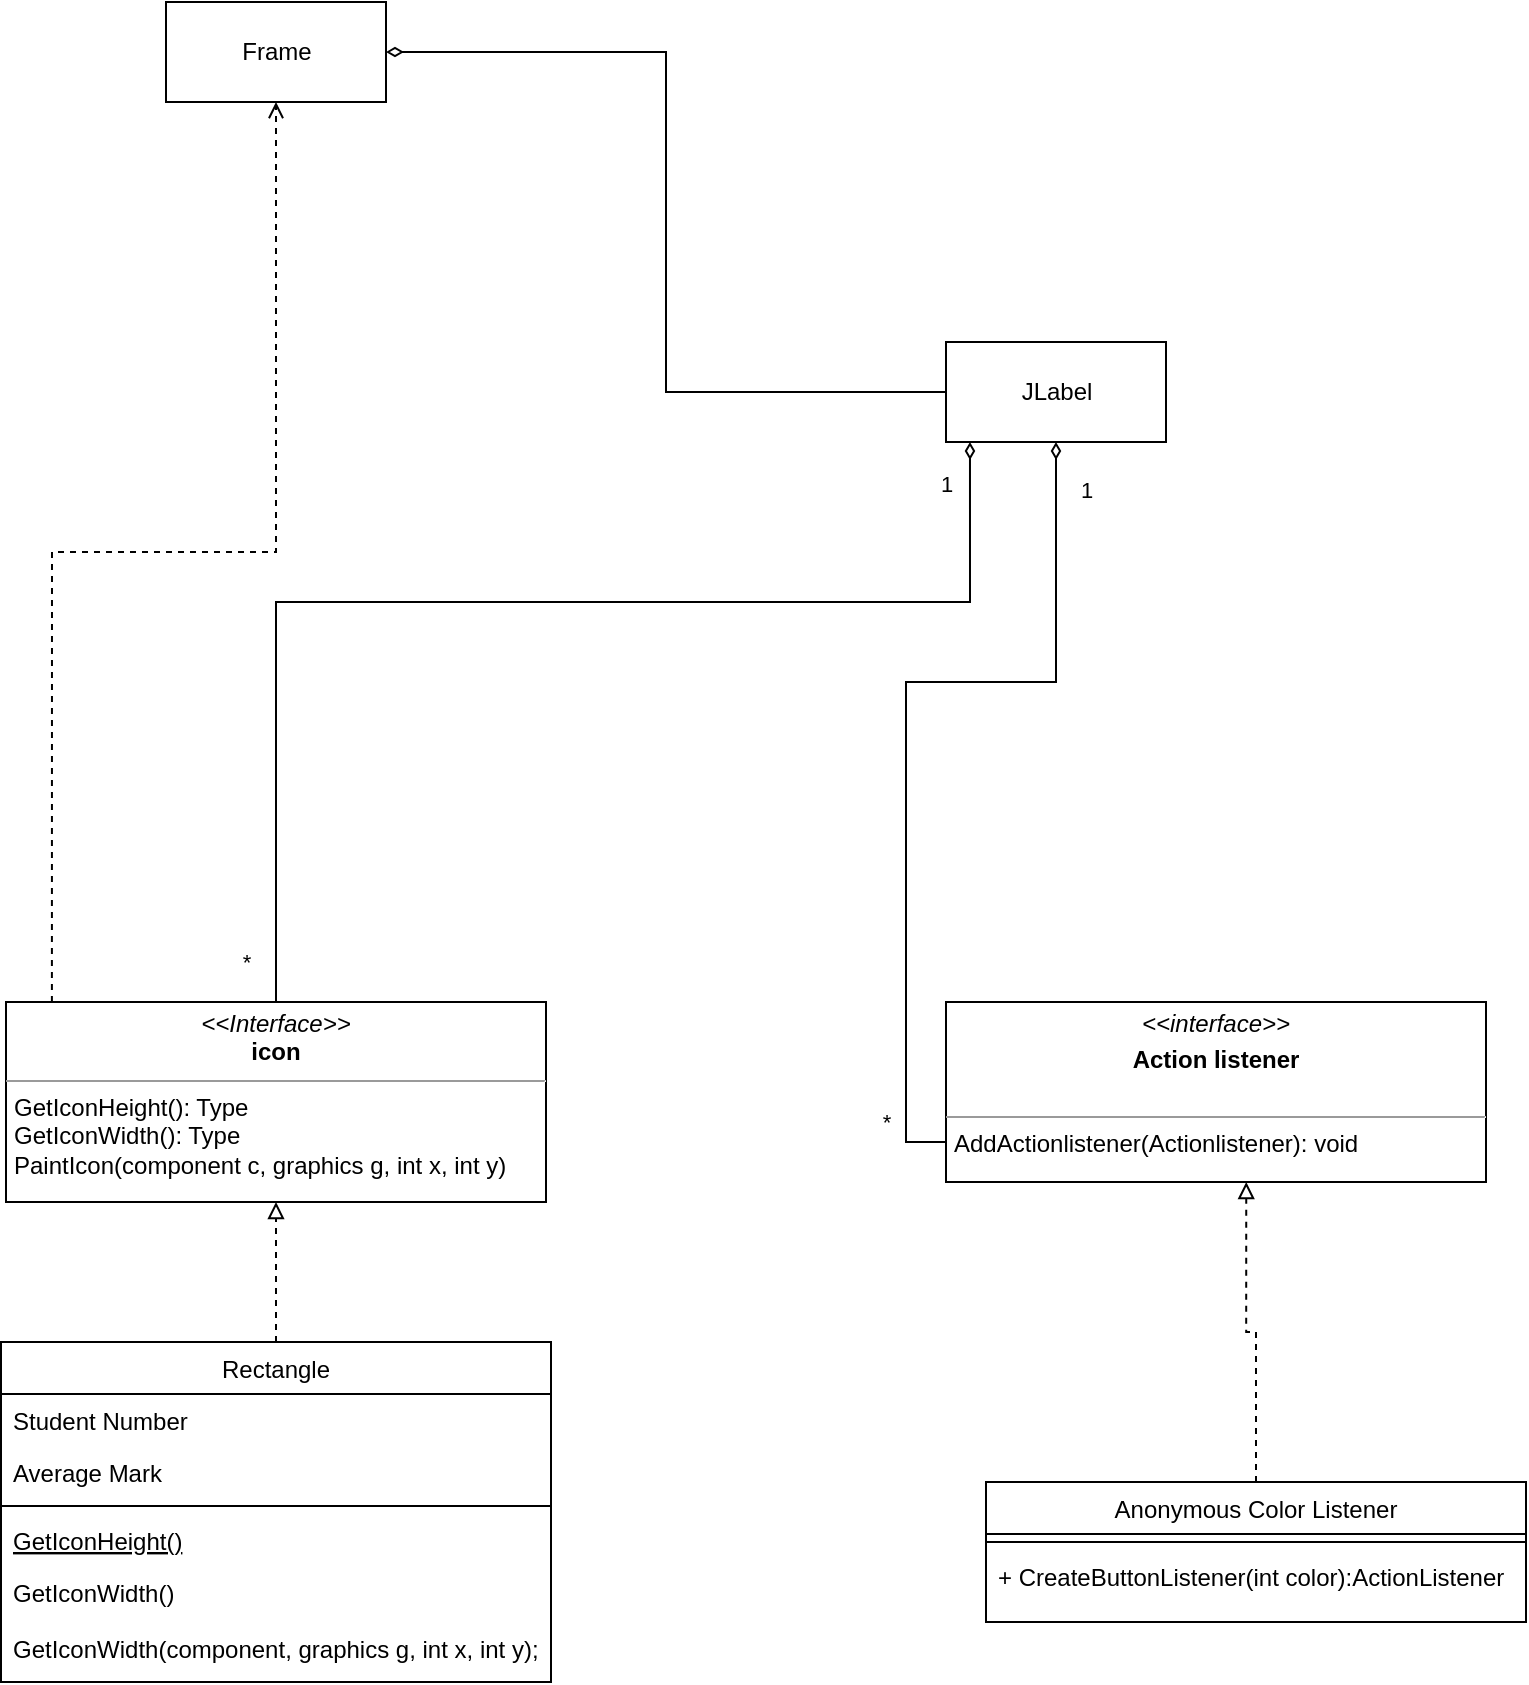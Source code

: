 <mxfile version="20.2.3" type="device" pages="2"><diagram id="FLidoUm_uzXpsD9YhFs9" name="class_diagram"><mxGraphModel dx="1422" dy="865" grid="1" gridSize="10" guides="1" tooltips="1" connect="1" arrows="1" fold="1" page="1" pageScale="1" pageWidth="850" pageHeight="1100" math="0" shadow="0"><root><mxCell id="0"/><mxCell id="1" parent="0"/><mxCell id="MG9ex8W3w6SWeqnZIKT2-43" style="edgeStyle=orthogonalEdgeStyle;rounded=0;orthogonalLoop=1;jettySize=auto;html=1;endArrow=diamondThin;endFill=0;exitX=0;exitY=0.5;exitDx=0;exitDy=0;entryX=1;entryY=0.5;entryDx=0;entryDy=0;" parent="1" source="MG9ex8W3w6SWeqnZIKT2-50" target="LWQ6FCieikF08Sy6wptS-3" edge="1"><mxGeometry relative="1" as="geometry"><mxPoint x="480" y="301" as="sourcePoint"/><mxPoint x="260" y="62" as="targetPoint"/></mxGeometry></mxCell><mxCell id="MG9ex8W3w6SWeqnZIKT2-42" style="edgeStyle=orthogonalEdgeStyle;rounded=0;orthogonalLoop=1;jettySize=auto;html=1;entryX=0.5;entryY=1;entryDx=0;entryDy=0;dashed=1;endArrow=open;endFill=0;exitX=0.085;exitY=0;exitDx=0;exitDy=0;exitPerimeter=0;" parent="1" source="MG9ex8W3w6SWeqnZIKT2-32" target="LWQ6FCieikF08Sy6wptS-3" edge="1"><mxGeometry relative="1" as="geometry"><mxPoint x="180" y="170" as="targetPoint"/></mxGeometry></mxCell><mxCell id="LWQ6FCieikF08Sy6wptS-2" style="edgeStyle=orthogonalEdgeStyle;rounded=0;orthogonalLoop=1;jettySize=auto;html=1;entryX=0.109;entryY=1;entryDx=0;entryDy=0;entryPerimeter=0;endArrow=diamondThin;endFill=0;" edge="1" parent="1" source="MG9ex8W3w6SWeqnZIKT2-32" target="MG9ex8W3w6SWeqnZIKT2-50"><mxGeometry relative="1" as="geometry"><Array as="points"><mxPoint x="185" y="370"/><mxPoint x="532" y="370"/></Array></mxGeometry></mxCell><mxCell id="LWQ6FCieikF08Sy6wptS-4" value="1" style="edgeLabel;html=1;align=center;verticalAlign=middle;resizable=0;points=[];" vertex="1" connectable="0" parent="LWQ6FCieikF08Sy6wptS-2"><mxGeometry x="0.933" relative="1" as="geometry"><mxPoint x="-12" as="offset"/></mxGeometry></mxCell><mxCell id="LWQ6FCieikF08Sy6wptS-5" value="*" style="edgeLabel;html=1;align=center;verticalAlign=middle;resizable=0;points=[];" vertex="1" connectable="0" parent="LWQ6FCieikF08Sy6wptS-2"><mxGeometry x="-0.933" y="4" relative="1" as="geometry"><mxPoint x="-11" y="1" as="offset"/></mxGeometry></mxCell><mxCell id="MG9ex8W3w6SWeqnZIKT2-32" value="&lt;p style=&quot;margin:0px;margin-top:4px;text-align:center;&quot;&gt;&lt;i&gt;&amp;lt;&amp;lt;Interface&amp;gt;&amp;gt;&lt;/i&gt;&lt;br&gt;&lt;b&gt;icon&lt;/b&gt;&lt;/p&gt;&lt;hr size=&quot;1&quot;&gt;&lt;p style=&quot;margin:0px;margin-left:4px;&quot;&gt;GetIconHeight(): Type&lt;br&gt;GetIconWidth(): Type&lt;/p&gt;&lt;p style=&quot;margin:0px;margin-left:4px;&quot;&gt;PaintIcon(component c, graphics g, int x, int y)&lt;/p&gt;" style="verticalAlign=top;align=left;overflow=fill;fontSize=12;fontFamily=Helvetica;html=1;" parent="1" vertex="1"><mxGeometry x="50" y="570" width="270" height="100" as="geometry"/></mxCell><mxCell id="MG9ex8W3w6SWeqnZIKT2-40" style="edgeStyle=orthogonalEdgeStyle;rounded=0;orthogonalLoop=1;jettySize=auto;html=1;entryX=0.5;entryY=1;entryDx=0;entryDy=0;dashed=1;endArrow=block;endFill=0;" parent="1" source="MG9ex8W3w6SWeqnZIKT2-34" target="MG9ex8W3w6SWeqnZIKT2-32" edge="1"><mxGeometry relative="1" as="geometry"/></mxCell><mxCell id="MG9ex8W3w6SWeqnZIKT2-34" value="Rectangle" style="swimlane;fontStyle=0;align=center;verticalAlign=top;childLayout=stackLayout;horizontal=1;startSize=26;horizontalStack=0;resizeParent=1;resizeLast=0;collapsible=1;marginBottom=0;rounded=0;shadow=0;strokeWidth=1;" parent="1" vertex="1"><mxGeometry x="47.5" y="740" width="275" height="170" as="geometry"><mxRectangle x="130" y="380" width="160" height="26" as="alternateBounds"/></mxGeometry></mxCell><mxCell id="MG9ex8W3w6SWeqnZIKT2-35" value="Student Number" style="text;align=left;verticalAlign=top;spacingLeft=4;spacingRight=4;overflow=hidden;rotatable=0;points=[[0,0.5],[1,0.5]];portConstraint=eastwest;" parent="MG9ex8W3w6SWeqnZIKT2-34" vertex="1"><mxGeometry y="26" width="275" height="26" as="geometry"/></mxCell><mxCell id="MG9ex8W3w6SWeqnZIKT2-36" value="Average Mark" style="text;align=left;verticalAlign=top;spacingLeft=4;spacingRight=4;overflow=hidden;rotatable=0;points=[[0,0.5],[1,0.5]];portConstraint=eastwest;rounded=0;shadow=0;html=0;" parent="MG9ex8W3w6SWeqnZIKT2-34" vertex="1"><mxGeometry y="52" width="275" height="26" as="geometry"/></mxCell><mxCell id="MG9ex8W3w6SWeqnZIKT2-37" value="" style="line;html=1;strokeWidth=1;align=left;verticalAlign=middle;spacingTop=-1;spacingLeft=3;spacingRight=3;rotatable=0;labelPosition=right;points=[];portConstraint=eastwest;" parent="MG9ex8W3w6SWeqnZIKT2-34" vertex="1"><mxGeometry y="78" width="275" height="8" as="geometry"/></mxCell><mxCell id="MG9ex8W3w6SWeqnZIKT2-38" value="GetIconHeight()" style="text;align=left;verticalAlign=top;spacingLeft=4;spacingRight=4;overflow=hidden;rotatable=0;points=[[0,0.5],[1,0.5]];portConstraint=eastwest;fontStyle=4" parent="MG9ex8W3w6SWeqnZIKT2-34" vertex="1"><mxGeometry y="86" width="275" height="26" as="geometry"/></mxCell><mxCell id="MG9ex8W3w6SWeqnZIKT2-39" value="GetIconWidth()" style="text;align=left;verticalAlign=top;spacingLeft=4;spacingRight=4;overflow=hidden;rotatable=0;points=[[0,0.5],[1,0.5]];portConstraint=eastwest;" parent="MG9ex8W3w6SWeqnZIKT2-34" vertex="1"><mxGeometry y="112" width="275" height="28" as="geometry"/></mxCell><mxCell id="MG9ex8W3w6SWeqnZIKT2-41" value="GetIconWidth(component, graphics g, int x, int y);" style="text;align=left;verticalAlign=top;spacingLeft=4;spacingRight=4;overflow=hidden;rotatable=0;points=[[0,0.5],[1,0.5]];portConstraint=eastwest;" parent="MG9ex8W3w6SWeqnZIKT2-34" vertex="1"><mxGeometry y="140" width="275" height="26" as="geometry"/></mxCell><mxCell id="MG9ex8W3w6SWeqnZIKT2-50" value="JLabel" style="html=1;" parent="1" vertex="1"><mxGeometry x="520" y="240" width="110" height="50" as="geometry"/></mxCell><mxCell id="MG9ex8W3w6SWeqnZIKT2-53" style="edgeStyle=orthogonalEdgeStyle;rounded=0;orthogonalLoop=1;jettySize=auto;html=1;entryX=0.5;entryY=1;entryDx=0;entryDy=0;endArrow=diamondThin;endFill=0;exitX=0;exitY=0.5;exitDx=0;exitDy=0;" parent="1" source="MG9ex8W3w6SWeqnZIKT2-55" target="MG9ex8W3w6SWeqnZIKT2-50" edge="1"><mxGeometry relative="1" as="geometry"><mxPoint x="800" y="365" as="sourcePoint"/><mxPoint x="642.08" y="248.974" as="targetPoint"/><Array as="points"><mxPoint x="500" y="640"/><mxPoint x="500" y="410"/><mxPoint x="575" y="410"/></Array></mxGeometry></mxCell><mxCell id="LWQ6FCieikF08Sy6wptS-6" value="1" style="edgeLabel;html=1;align=center;verticalAlign=middle;resizable=0;points=[];" vertex="1" connectable="0" parent="MG9ex8W3w6SWeqnZIKT2-53"><mxGeometry x="0.901" y="1" relative="1" as="geometry"><mxPoint x="16" as="offset"/></mxGeometry></mxCell><mxCell id="LWQ6FCieikF08Sy6wptS-7" value="*" style="edgeLabel;html=1;align=center;verticalAlign=middle;resizable=0;points=[];" vertex="1" connectable="0" parent="MG9ex8W3w6SWeqnZIKT2-53"><mxGeometry x="-0.838" y="3" relative="1" as="geometry"><mxPoint x="-17" y="-13" as="offset"/></mxGeometry></mxCell><mxCell id="MG9ex8W3w6SWeqnZIKT2-55" value="&lt;p style=&quot;margin:0px;margin-top:4px;text-align:center;&quot;&gt;&lt;i&gt;&amp;lt;&amp;lt;interface&amp;gt;&amp;gt;&lt;/i&gt;&lt;/p&gt;&lt;p style=&quot;margin:0px;margin-top:4px;text-align:center;&quot;&gt;&lt;b&gt;Action listener&lt;/b&gt;&lt;/p&gt;&lt;p style=&quot;margin:0px;margin-left:4px;&quot;&gt;&lt;br&gt;&lt;/p&gt;&lt;hr size=&quot;1&quot;&gt;&lt;p style=&quot;margin:0px;margin-left:4px;&quot;&gt;AddActionlistener(Actionlistener): void&lt;/p&gt;" style="verticalAlign=top;align=left;overflow=fill;fontSize=12;fontFamily=Helvetica;html=1;" parent="1" vertex="1"><mxGeometry x="520" y="570" width="270" height="90" as="geometry"/></mxCell><mxCell id="MG9ex8W3w6SWeqnZIKT2-62" style="edgeStyle=orthogonalEdgeStyle;rounded=0;orthogonalLoop=1;jettySize=auto;html=1;entryX=0.556;entryY=1;entryDx=0;entryDy=0;entryPerimeter=0;endArrow=block;endFill=0;dashed=1;" parent="1" source="MG9ex8W3w6SWeqnZIKT2-56" target="MG9ex8W3w6SWeqnZIKT2-55" edge="1"><mxGeometry relative="1" as="geometry"/></mxCell><mxCell id="MG9ex8W3w6SWeqnZIKT2-56" value="Anonymous Color Listener" style="swimlane;fontStyle=0;align=center;verticalAlign=top;childLayout=stackLayout;horizontal=1;startSize=26;horizontalStack=0;resizeParent=1;resizeLast=0;collapsible=1;marginBottom=0;rounded=0;shadow=0;strokeWidth=1;" parent="1" vertex="1"><mxGeometry x="540" y="810" width="270" height="70" as="geometry"><mxRectangle x="230" y="140" width="160" height="26" as="alternateBounds"/></mxGeometry></mxCell><mxCell id="MG9ex8W3w6SWeqnZIKT2-60" value="" style="line;html=1;strokeWidth=1;align=left;verticalAlign=middle;spacingTop=-1;spacingLeft=3;spacingRight=3;rotatable=0;labelPosition=right;points=[];portConstraint=eastwest;" parent="MG9ex8W3w6SWeqnZIKT2-56" vertex="1"><mxGeometry y="26" width="270" height="8" as="geometry"/></mxCell><mxCell id="MG9ex8W3w6SWeqnZIKT2-61" value="+ CreateButtonListener(int color):ActionListener " style="text;align=left;verticalAlign=top;spacingLeft=4;spacingRight=4;overflow=hidden;rotatable=0;points=[[0,0.5],[1,0.5]];portConstraint=eastwest;" parent="MG9ex8W3w6SWeqnZIKT2-56" vertex="1"><mxGeometry y="34" width="270" height="26" as="geometry"/></mxCell><mxCell id="LWQ6FCieikF08Sy6wptS-3" value="Frame" style="html=1;" vertex="1" parent="1"><mxGeometry x="130" y="70" width="110" height="50" as="geometry"/></mxCell></root></mxGraphModel></diagram><diagram id="kgpKYQtTHZ0yAKxKKP6v" name="sequence_diagram"><mxGraphModel dx="813" dy="494" grid="1" gridSize="10" guides="1" tooltips="1" connect="1" arrows="1" fold="1" page="1" pageScale="1" pageWidth="850" pageHeight="1100" math="0" shadow="0"><root><mxCell id="0"/><mxCell id="1" parent="0"/><mxCell id="3nuBFxr9cyL0pnOWT2aG-1" value=":Frame" style="shape=umlLifeline;perimeter=lifelinePerimeter;container=1;collapsible=0;recursiveResize=0;rounded=0;shadow=0;strokeWidth=1;fontStyle=4" parent="1" vertex="1"><mxGeometry x="60" y="260" width="100" height="790" as="geometry"/></mxCell><mxCell id="3nuBFxr9cyL0pnOWT2aG-2" value="" style="points=[];perimeter=orthogonalPerimeter;rounded=0;shadow=0;strokeWidth=1;" parent="3nuBFxr9cyL0pnOWT2aG-1" vertex="1"><mxGeometry x="45" y="70" width="10" height="650" as="geometry"/></mxCell><mxCell id="3nuBFxr9cyL0pnOWT2aG-3" value="dispatch" style="verticalAlign=bottom;startArrow=oval;endArrow=block;startSize=8;shadow=0;strokeWidth=1;" parent="3nuBFxr9cyL0pnOWT2aG-1" target="3nuBFxr9cyL0pnOWT2aG-2" edge="1"><mxGeometry relative="1" as="geometry"><mxPoint x="-15" y="70" as="sourcePoint"/></mxGeometry></mxCell><mxCell id="3nuBFxr9cyL0pnOWT2aG-5" value=":Jlabel" style="shape=umlLifeline;perimeter=lifelinePerimeter;container=1;collapsible=0;recursiveResize=0;rounded=0;shadow=0;strokeWidth=1;fontStyle=4" parent="1" vertex="1"><mxGeometry x="270" y="260" width="100" height="790" as="geometry"/></mxCell><mxCell id="3nuBFxr9cyL0pnOWT2aG-6" value="" style="points=[];perimeter=orthogonalPerimeter;rounded=0;shadow=0;strokeWidth=1;" parent="3nuBFxr9cyL0pnOWT2aG-5" vertex="1"><mxGeometry x="45" y="90" width="10" height="90" as="geometry"/></mxCell><mxCell id="Fkqk-Wtyox319LYSYb8Z-5" value="" style="points=[];perimeter=orthogonalPerimeter;rounded=0;shadow=0;strokeWidth=1;" vertex="1" parent="3nuBFxr9cyL0pnOWT2aG-5"><mxGeometry x="45" y="220" width="10" height="50" as="geometry"/></mxCell><mxCell id="vFiGss5O05ysKxciRTse-1" value=":icon" style="shape=umlLifeline;perimeter=lifelinePerimeter;container=1;collapsible=0;recursiveResize=0;rounded=0;shadow=0;strokeWidth=1;fontStyle=4" vertex="1" parent="1"><mxGeometry x="480" y="260" width="100" height="790" as="geometry"/></mxCell><mxCell id="vFiGss5O05ysKxciRTse-2" value="" style="points=[];perimeter=orthogonalPerimeter;rounded=0;shadow=0;strokeWidth=1;" vertex="1" parent="vFiGss5O05ysKxciRTse-1"><mxGeometry x="45" y="100" width="10" height="30" as="geometry"/></mxCell><mxCell id="Fkqk-Wtyox319LYSYb8Z-11" value="" style="points=[];perimeter=orthogonalPerimeter;rounded=0;shadow=0;strokeWidth=1;" vertex="1" parent="vFiGss5O05ysKxciRTse-1"><mxGeometry x="45" y="160" width="10" height="30" as="geometry"/></mxCell><mxCell id="Fkqk-Wtyox319LYSYb8Z-14" value="" style="points=[];perimeter=orthogonalPerimeter;rounded=0;shadow=0;strokeWidth=1;" vertex="1" parent="vFiGss5O05ysKxciRTse-1"><mxGeometry x="45" y="230" width="10" height="30" as="geometry"/></mxCell><mxCell id="vFiGss5O05ysKxciRTse-3" value=":ActionLIstener" style="shape=umlLifeline;perimeter=lifelinePerimeter;container=1;collapsible=0;recursiveResize=0;rounded=0;shadow=0;strokeWidth=1;fontStyle=4" vertex="1" parent="1"><mxGeometry x="670" y="260" width="100" height="790" as="geometry"/></mxCell><mxCell id="vFiGss5O05ysKxciRTse-4" value="" style="points=[];perimeter=orthogonalPerimeter;rounded=0;shadow=0;strokeWidth=1;" vertex="1" parent="vFiGss5O05ysKxciRTse-3"><mxGeometry x="45" y="240" width="10" height="10" as="geometry"/></mxCell><mxCell id="Fkqk-Wtyox319LYSYb8Z-1" style="edgeStyle=orthogonalEdgeStyle;rounded=0;orthogonalLoop=1;jettySize=auto;html=1;entryX=0;entryY=0.024;entryDx=0;entryDy=0;entryPerimeter=0;endArrow=block;endFill=0;exitX=1.2;exitY=0.034;exitDx=0;exitDy=0;exitPerimeter=0;" edge="1" parent="1" source="3nuBFxr9cyL0pnOWT2aG-2" target="3nuBFxr9cyL0pnOWT2aG-6"><mxGeometry relative="1" as="geometry"/></mxCell><mxCell id="Fkqk-Wtyox319LYSYb8Z-2" value="User interacts with frame" style="edgeLabel;html=1;align=center;verticalAlign=middle;resizable=0;points=[];" vertex="1" connectable="0" parent="Fkqk-Wtyox319LYSYb8Z-1"><mxGeometry x="-0.266" y="-2" relative="1" as="geometry"><mxPoint x="30" y="-14" as="offset"/></mxGeometry></mxCell><mxCell id="Fkqk-Wtyox319LYSYb8Z-3" style="edgeStyle=orthogonalEdgeStyle;rounded=0;orthogonalLoop=1;jettySize=auto;html=1;entryX=-0.029;entryY=0.067;entryDx=0;entryDy=0;entryPerimeter=0;endArrow=block;endFill=0;exitX=1.029;exitY=0.14;exitDx=0;exitDy=0;exitPerimeter=0;" edge="1" parent="1" source="3nuBFxr9cyL0pnOWT2aG-6" target="vFiGss5O05ysKxciRTse-2"><mxGeometry relative="1" as="geometry"><mxPoint x="330" y="362" as="sourcePoint"/></mxGeometry></mxCell><mxCell id="Fkqk-Wtyox319LYSYb8Z-4" value="Create a Rectangle icon" style="edgeLabel;html=1;align=center;verticalAlign=middle;resizable=0;points=[];" vertex="1" connectable="0" parent="Fkqk-Wtyox319LYSYb8Z-3"><mxGeometry x="-0.233" y="-1" relative="1" as="geometry"><mxPoint x="23" y="-13" as="offset"/></mxGeometry></mxCell><mxCell id="Fkqk-Wtyox319LYSYb8Z-6" style="edgeStyle=orthogonalEdgeStyle;rounded=0;orthogonalLoop=1;jettySize=auto;html=1;entryX=0.057;entryY=0.029;entryDx=0;entryDy=0;entryPerimeter=0;endArrow=block;endFill=0;" edge="1" parent="1" target="Fkqk-Wtyox319LYSYb8Z-5"><mxGeometry relative="1" as="geometry"><mxPoint x="120" y="481" as="sourcePoint"/></mxGeometry></mxCell><mxCell id="Fkqk-Wtyox319LYSYb8Z-7" value="User clicks Red Button" style="edgeLabel;html=1;align=center;verticalAlign=middle;resizable=0;points=[];" vertex="1" connectable="0" parent="Fkqk-Wtyox319LYSYb8Z-6"><mxGeometry x="-0.154" y="-1" relative="1" as="geometry"><mxPoint x="20" y="-12" as="offset"/></mxGeometry></mxCell><mxCell id="Fkqk-Wtyox319LYSYb8Z-12" style="edgeStyle=orthogonalEdgeStyle;rounded=0;orthogonalLoop=1;jettySize=auto;html=1;entryX=0.029;entryY=0.086;entryDx=0;entryDy=0;entryPerimeter=0;endArrow=block;endFill=0;exitX=1.086;exitY=0.806;exitDx=0;exitDy=0;exitPerimeter=0;" edge="1" parent="1" source="3nuBFxr9cyL0pnOWT2aG-6" target="Fkqk-Wtyox319LYSYb8Z-11"><mxGeometry relative="1" as="geometry"/></mxCell><mxCell id="Fkqk-Wtyox319LYSYb8Z-13" value="Automatically set color to yellow" style="edgeLabel;html=1;align=center;verticalAlign=middle;resizable=0;points=[];" vertex="1" connectable="0" parent="Fkqk-Wtyox319LYSYb8Z-12"><mxGeometry x="-0.247" y="1" relative="1" as="geometry"><mxPoint x="27" y="-10" as="offset"/></mxGeometry></mxCell><mxCell id="Fkqk-Wtyox319LYSYb8Z-15" style="edgeStyle=orthogonalEdgeStyle;rounded=0;orthogonalLoop=1;jettySize=auto;html=1;entryX=0.086;entryY=0.057;entryDx=0;entryDy=0;entryPerimeter=0;endArrow=block;endFill=0;exitX=1.086;exitY=0.234;exitDx=0;exitDy=0;exitPerimeter=0;" edge="1" parent="1" source="Fkqk-Wtyox319LYSYb8Z-5" target="Fkqk-Wtyox319LYSYb8Z-14"><mxGeometry relative="1" as="geometry"/></mxCell><mxCell id="Fkqk-Wtyox319LYSYb8Z-16" value="set color to Red" style="edgeLabel;html=1;align=center;verticalAlign=middle;resizable=0;points=[];" vertex="1" connectable="0" parent="Fkqk-Wtyox319LYSYb8Z-15"><mxGeometry x="-0.263" y="-1" relative="1" as="geometry"><mxPoint x="20" y="-13" as="offset"/></mxGeometry></mxCell><mxCell id="Fkqk-Wtyox319LYSYb8Z-17" style="edgeStyle=orthogonalEdgeStyle;rounded=0;orthogonalLoop=1;jettySize=auto;html=1;entryX=0.114;entryY=0.171;entryDx=0;entryDy=0;entryPerimeter=0;endArrow=block;endFill=0;exitX=1.171;exitY=0.381;exitDx=0;exitDy=0;exitPerimeter=0;" edge="1" parent="1" source="Fkqk-Wtyox319LYSYb8Z-14" target="vFiGss5O05ysKxciRTse-4"><mxGeometry relative="1" as="geometry"/></mxCell><mxCell id="Fkqk-Wtyox319LYSYb8Z-18" value="listener to change Button&lt;br&gt;to Red" style="edgeLabel;html=1;align=center;verticalAlign=middle;resizable=0;points=[];" vertex="1" connectable="0" parent="Fkqk-Wtyox319LYSYb8Z-17"><mxGeometry x="-0.207" y="2" relative="1" as="geometry"><mxPoint x="24" y="-20" as="offset"/></mxGeometry></mxCell></root></mxGraphModel></diagram></mxfile>
